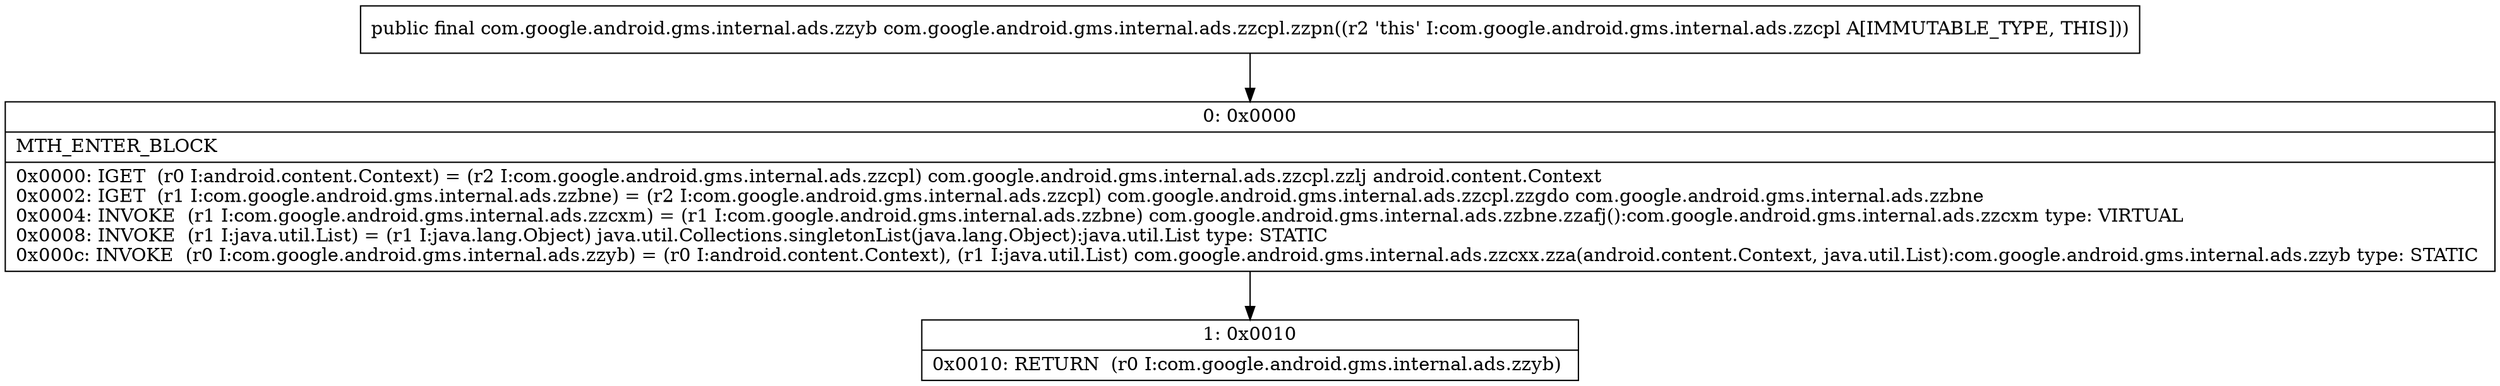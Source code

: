 digraph "CFG forcom.google.android.gms.internal.ads.zzcpl.zzpn()Lcom\/google\/android\/gms\/internal\/ads\/zzyb;" {
Node_0 [shape=record,label="{0\:\ 0x0000|MTH_ENTER_BLOCK\l|0x0000: IGET  (r0 I:android.content.Context) = (r2 I:com.google.android.gms.internal.ads.zzcpl) com.google.android.gms.internal.ads.zzcpl.zzlj android.content.Context \l0x0002: IGET  (r1 I:com.google.android.gms.internal.ads.zzbne) = (r2 I:com.google.android.gms.internal.ads.zzcpl) com.google.android.gms.internal.ads.zzcpl.zzgdo com.google.android.gms.internal.ads.zzbne \l0x0004: INVOKE  (r1 I:com.google.android.gms.internal.ads.zzcxm) = (r1 I:com.google.android.gms.internal.ads.zzbne) com.google.android.gms.internal.ads.zzbne.zzafj():com.google.android.gms.internal.ads.zzcxm type: VIRTUAL \l0x0008: INVOKE  (r1 I:java.util.List) = (r1 I:java.lang.Object) java.util.Collections.singletonList(java.lang.Object):java.util.List type: STATIC \l0x000c: INVOKE  (r0 I:com.google.android.gms.internal.ads.zzyb) = (r0 I:android.content.Context), (r1 I:java.util.List) com.google.android.gms.internal.ads.zzcxx.zza(android.content.Context, java.util.List):com.google.android.gms.internal.ads.zzyb type: STATIC \l}"];
Node_1 [shape=record,label="{1\:\ 0x0010|0x0010: RETURN  (r0 I:com.google.android.gms.internal.ads.zzyb) \l}"];
MethodNode[shape=record,label="{public final com.google.android.gms.internal.ads.zzyb com.google.android.gms.internal.ads.zzcpl.zzpn((r2 'this' I:com.google.android.gms.internal.ads.zzcpl A[IMMUTABLE_TYPE, THIS])) }"];
MethodNode -> Node_0;
Node_0 -> Node_1;
}

